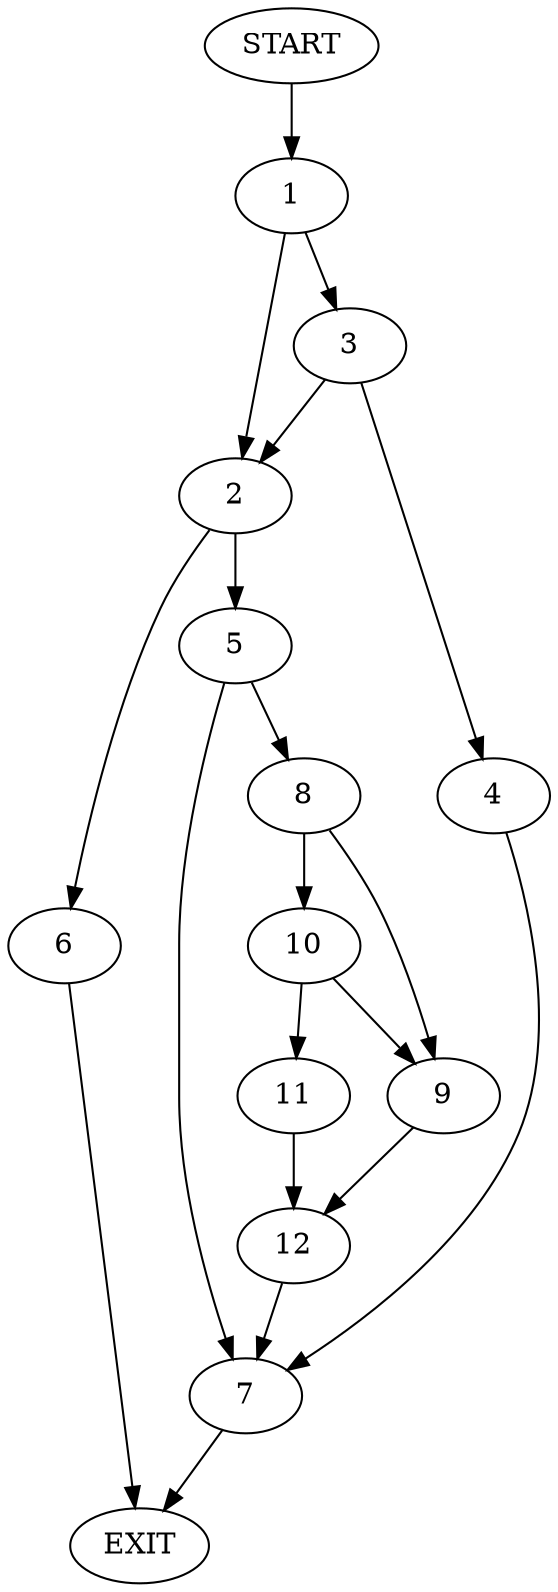 digraph {
0 [label="START"];
1;
2;
3;
4;
5;
6;
7;
8;
9;
10;
11;
12;
13 [label="EXIT"];
0 -> 1;
1 -> 2;
1 -> 3;
3 -> 2;
3 -> 4;
2 -> 5;
2 -> 6;
4 -> 7;
7 -> 13;
5 -> 7;
5 -> 8;
6 -> 13;
8 -> 9;
8 -> 10;
10 -> 9;
10 -> 11;
9 -> 12;
11 -> 12;
12 -> 7;
}